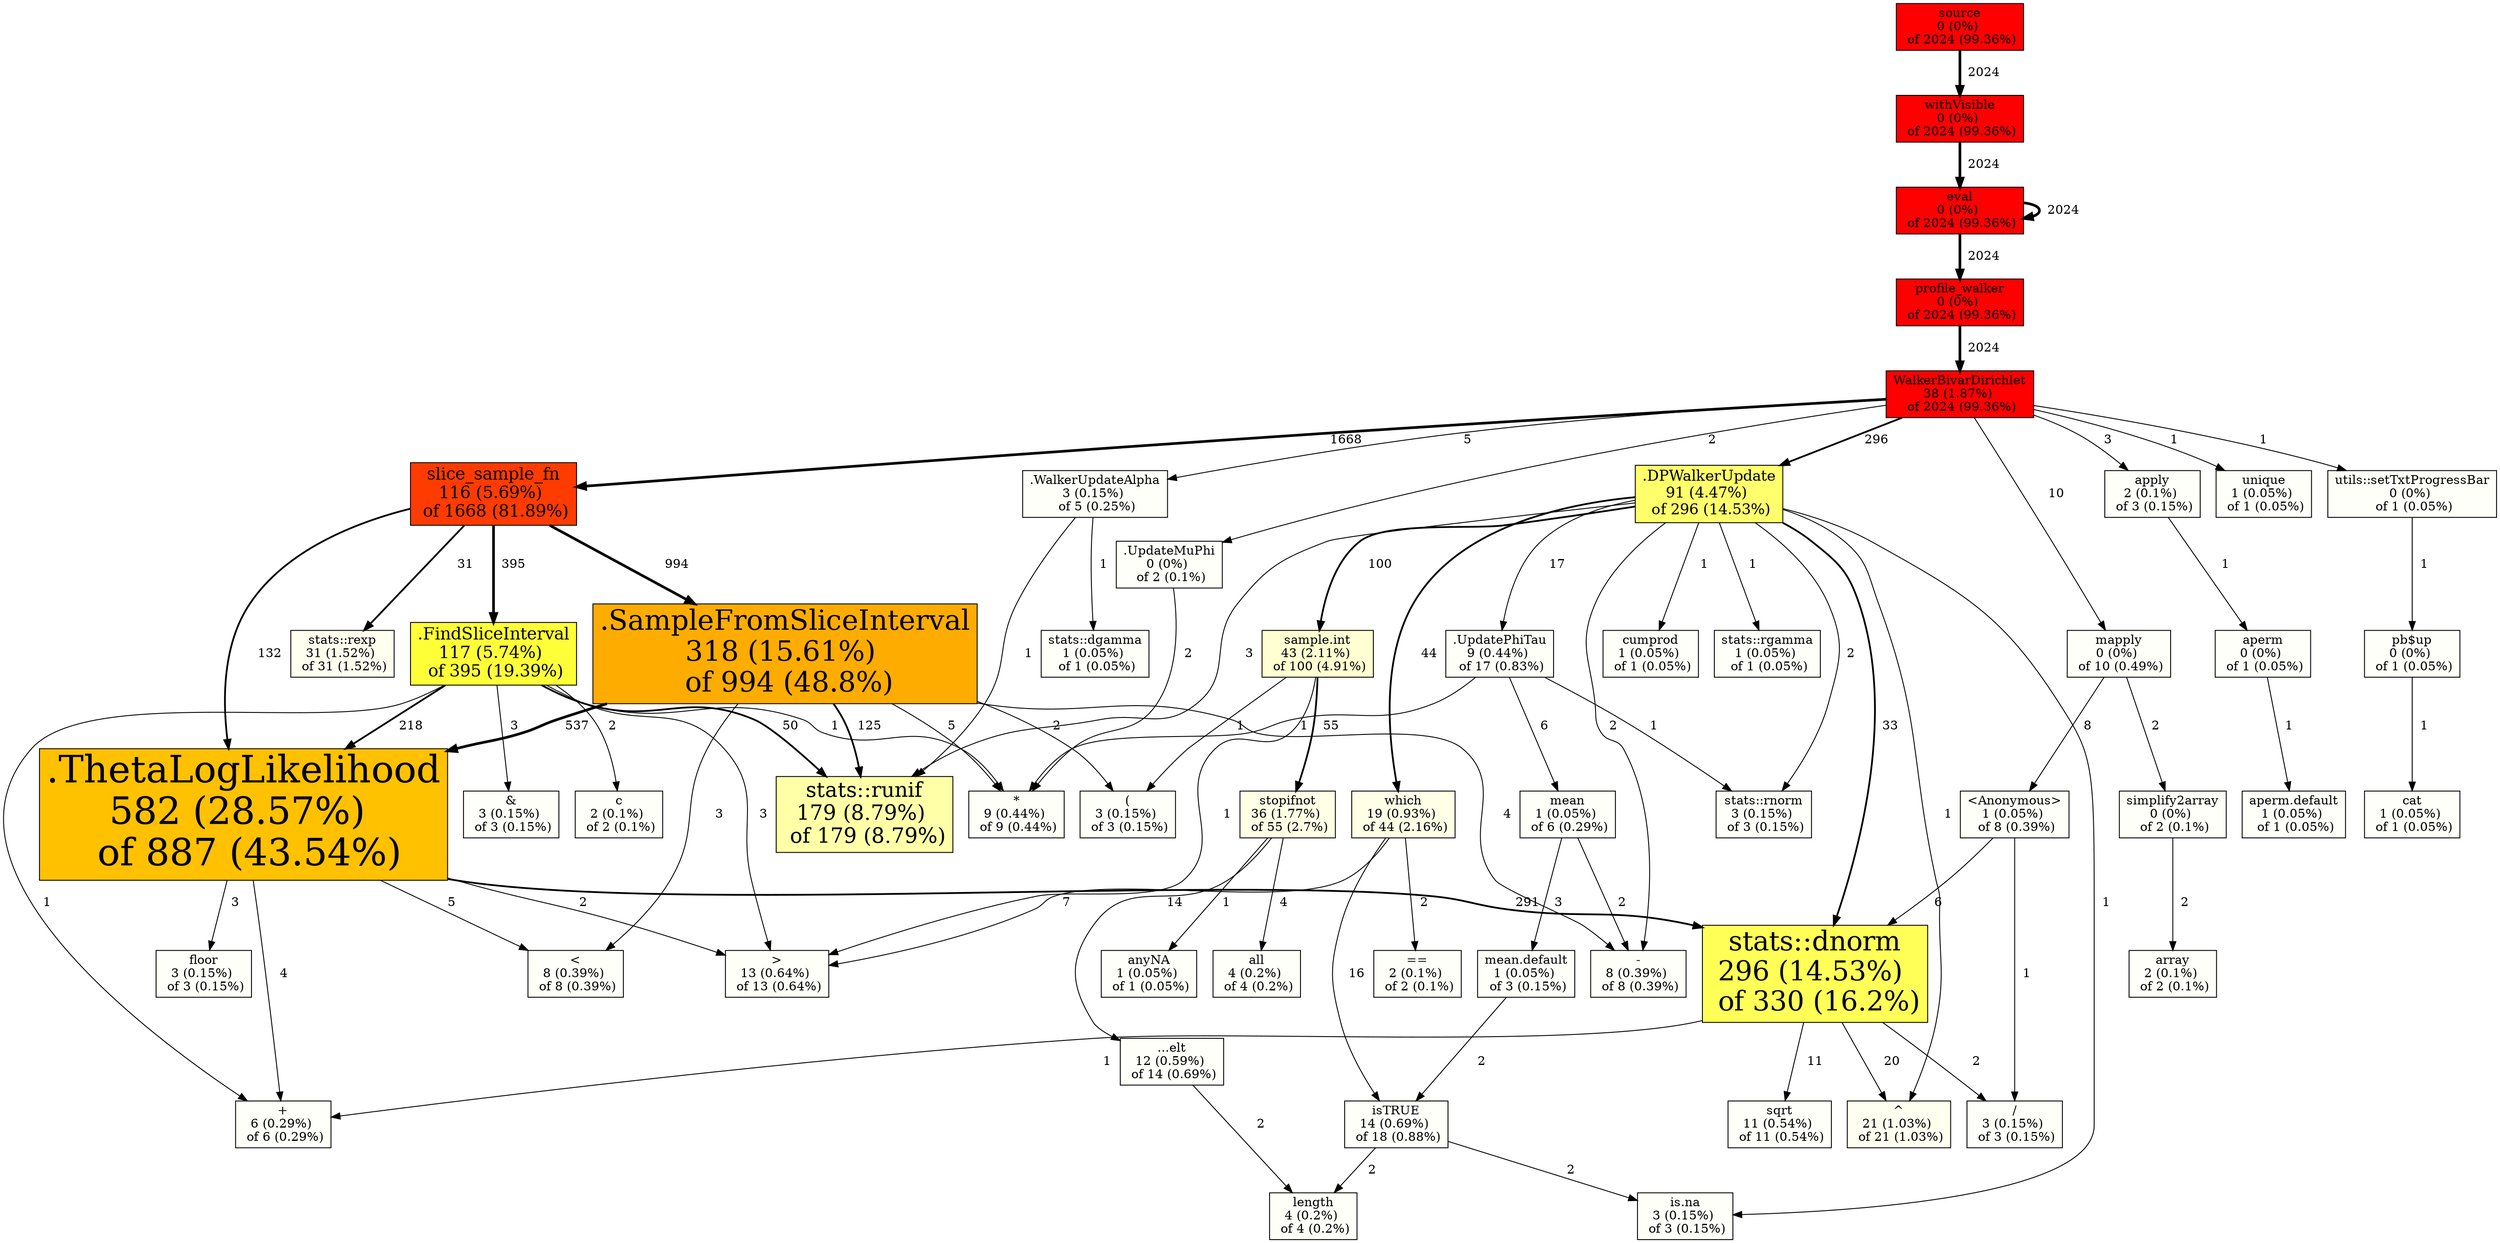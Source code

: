 digraph xyz {
rankdir=TB;
"-\n8 (0.39%) \n of 8 (0.39%)"[shape=box,style=filled,color=black,fillcolor="#FFFFFA"fontsize=14];
"...elt\n12 (0.59%) \n of 14 (0.69%)"[shape=box,style=filled,color=black,fillcolor="#FFFFFA"fontsize=14];
"...elt\n12 (0.59%) \n of 14 (0.69%)" -> "length\n4 (0.2%) \n of 4 (0.2%)"[label="  2", penwidth=1];
".DPWalkerUpdate\n91 (4.47%) \n of 296 (14.53%)"[shape=box,style=filled,color=black,fillcolor="#FFFF6B"fontsize=16.9138996094928];
".DPWalkerUpdate\n91 (4.47%) \n of 296 (14.53%)" -> "-\n8 (0.39%) \n of 8 (0.39%)"[label="  2", penwidth=1];
".DPWalkerUpdate\n91 (4.47%) \n of 296 (14.53%)" -> ".UpdatePhiTau\n9 (0.44%) \n of 17 (0.83%)"[label="  17", penwidth=1];
".DPWalkerUpdate\n91 (4.47%) \n of 296 (14.53%)" -> "^\n21 (1.03%) \n of 21 (1.03%)"[label="  1", penwidth=1];
".DPWalkerUpdate\n91 (4.47%) \n of 296 (14.53%)" -> "cumprod\n1 (0.05%) \n of 1 (0.05%)"[label="  1", penwidth=1];
".DPWalkerUpdate\n91 (4.47%) \n of 296 (14.53%)" -> "is.na\n3 (0.15%) \n of 3 (0.15%)"[label="  1", penwidth=1];
".DPWalkerUpdate\n91 (4.47%) \n of 296 (14.53%)" -> "sample.int\n43 (2.11%) \n of 100 (4.91%)"[label="  100", penwidth=2];
".DPWalkerUpdate\n91 (4.47%) \n of 296 (14.53%)" -> "stats::dnorm\n296 (14.53%) \n of 330 (16.2%)"[label="  33", penwidth=2];
".DPWalkerUpdate\n91 (4.47%) \n of 296 (14.53%)" -> "stats::rgamma\n1 (0.05%) \n of 1 (0.05%)"[label="  1", penwidth=1];
".DPWalkerUpdate\n91 (4.47%) \n of 296 (14.53%)" -> "stats::rnorm\n3 (0.15%) \n of 3 (0.15%)"[label="  2", penwidth=1];
".DPWalkerUpdate\n91 (4.47%) \n of 296 (14.53%)" -> "stats::runif\n179 (8.79%) \n of 179 (8.79%)"[label="  3", penwidth=1];
".DPWalkerUpdate\n91 (4.47%) \n of 296 (14.53%)" -> "which\n19 (0.93%) \n of 44 (2.16%)"[label="  44", penwidth=2];
".FindSliceInterval\n117 (5.74%) \n of 395 (19.39%)"[shape=box,style=filled,color=black,fillcolor="#FFFF38"fontsize=19.1666376811375];
".FindSliceInterval\n117 (5.74%) \n of 395 (19.39%)" -> ".ThetaLogLikelihood\n582 (28.57%) \n of 887 (43.54%)"[label="  218", penwidth=2];
".FindSliceInterval\n117 (5.74%) \n of 395 (19.39%)" -> "*\n9 (0.44%) \n of 9 (0.44%)"[label="  1", penwidth=1];
".FindSliceInterval\n117 (5.74%) \n of 395 (19.39%)" -> "&\n3 (0.15%) \n of 3 (0.15%)"[label="  3", penwidth=1];
".FindSliceInterval\n117 (5.74%) \n of 395 (19.39%)" -> "+\n6 (0.29%) \n of 6 (0.29%)"[label="  1", penwidth=1];
".FindSliceInterval\n117 (5.74%) \n of 395 (19.39%)" -> ">\n13 (0.64%) \n of 13 (0.64%)"[label="  3", penwidth=1];
".FindSliceInterval\n117 (5.74%) \n of 395 (19.39%)" -> "c\n2 (0.1%) \n of 2 (0.1%)"[label="  2", penwidth=1];
".FindSliceInterval\n117 (5.74%) \n of 395 (19.39%)" -> "stats::runif\n179 (8.79%) \n of 179 (8.79%)"[label="  50", penwidth=2];
".SampleFromSliceInterval\n318 (15.61%) \n of 994 (48.8%)"[shape=box,style=filled,color=black,fillcolor="#FFAC00"fontsize=31.6075940242215];
".SampleFromSliceInterval\n318 (15.61%) \n of 994 (48.8%)" -> "-\n8 (0.39%) \n of 8 (0.39%)"[label="  4", penwidth=1];
".SampleFromSliceInterval\n318 (15.61%) \n of 994 (48.8%)" -> ".ThetaLogLikelihood\n582 (28.57%) \n of 887 (43.54%)"[label="  537", penwidth=3];
".SampleFromSliceInterval\n318 (15.61%) \n of 994 (48.8%)" -> "(\n3 (0.15%) \n of 3 (0.15%)"[label="  2", penwidth=1];
".SampleFromSliceInterval\n318 (15.61%) \n of 994 (48.8%)" -> "*\n9 (0.44%) \n of 9 (0.44%)"[label="  5", penwidth=1];
".SampleFromSliceInterval\n318 (15.61%) \n of 994 (48.8%)" -> "<\n8 (0.39%) \n of 8 (0.39%)"[label="  3", penwidth=1];
".SampleFromSliceInterval\n318 (15.61%) \n of 994 (48.8%)" -> "stats::runif\n179 (8.79%) \n of 179 (8.79%)"[label="  125", penwidth=2];
".ThetaLogLikelihood\n582 (28.57%) \n of 887 (43.54%)"[shape=box,style=filled,color=black,fillcolor="#FFC100"fontsize=42.7607296476569];
".ThetaLogLikelihood\n582 (28.57%) \n of 887 (43.54%)" -> "+\n6 (0.29%) \n of 6 (0.29%)"[label="  4", penwidth=1];
".ThetaLogLikelihood\n582 (28.57%) \n of 887 (43.54%)" -> "<\n8 (0.39%) \n of 8 (0.39%)"[label="  5", penwidth=1];
".ThetaLogLikelihood\n582 (28.57%) \n of 887 (43.54%)" -> ">\n13 (0.64%) \n of 13 (0.64%)"[label="  2", penwidth=1];
".ThetaLogLikelihood\n582 (28.57%) \n of 887 (43.54%)" -> "floor\n3 (0.15%) \n of 3 (0.15%)"[label="  3", penwidth=1];
".ThetaLogLikelihood\n582 (28.57%) \n of 887 (43.54%)" -> "stats::dnorm\n296 (14.53%) \n of 330 (16.2%)"[label="  291", penwidth=2];
".UpdateMuPhi\n0 (0%) \n of 2 (0.1%)"[shape=box,style=filled,color=black,fillcolor="#FFFFFA"fontsize=14];
".UpdateMuPhi\n0 (0%) \n of 2 (0.1%)" -> "*\n9 (0.44%) \n of 9 (0.44%)"[label="  2", penwidth=1];
".UpdatePhiTau\n9 (0.44%) \n of 17 (0.83%)"[shape=box,style=filled,color=black,fillcolor="#FFFFFA"fontsize=14];
".UpdatePhiTau\n9 (0.44%) \n of 17 (0.83%)" -> "*\n9 (0.44%) \n of 9 (0.44%)"[label="  1", penwidth=1];
".UpdatePhiTau\n9 (0.44%) \n of 17 (0.83%)" -> "mean\n1 (0.05%) \n of 6 (0.29%)"[label="  6", penwidth=1];
".UpdatePhiTau\n9 (0.44%) \n of 17 (0.83%)" -> "stats::rnorm\n3 (0.15%) \n of 3 (0.15%)"[label="  1", penwidth=1];
".WalkerUpdateAlpha\n3 (0.15%) \n of 5 (0.25%)"[shape=box,style=filled,color=black,fillcolor="#FFFFFA"fontsize=14];
".WalkerUpdateAlpha\n3 (0.15%) \n of 5 (0.25%)" -> "stats::dgamma\n1 (0.05%) \n of 1 (0.05%)"[label="  1", penwidth=1];
".WalkerUpdateAlpha\n3 (0.15%) \n of 5 (0.25%)" -> "stats::runif\n179 (8.79%) \n of 179 (8.79%)"[label="  1", penwidth=1];
"(\n3 (0.15%) \n of 3 (0.15%)"[shape=box,style=filled,color=black,fillcolor="#FFFFFA"fontsize=14];
"*\n9 (0.44%) \n of 9 (0.44%)"[shape=box,style=filled,color=black,fillcolor="#FFFFFA"fontsize=14];
"/\n3 (0.15%) \n of 3 (0.15%)"[shape=box,style=filled,color=black,fillcolor="#FFFFFA"fontsize=14];
"&\n3 (0.15%) \n of 3 (0.15%)"[shape=box,style=filled,color=black,fillcolor="#FFFFFA"fontsize=14];
"^\n21 (1.03%) \n of 21 (1.03%)"[shape=box,style=filled,color=black,fillcolor="#FFFFF0"fontsize=14];
"+\n6 (0.29%) \n of 6 (0.29%)"[shape=box,style=filled,color=black,fillcolor="#FFFFFA"fontsize=14];
"<\n8 (0.39%) \n of 8 (0.39%)"[shape=box,style=filled,color=black,fillcolor="#FFFFFA"fontsize=14];
"<Anonymous>\n1 (0.05%) \n of 8 (0.39%)"[shape=box,style=filled,color=black,fillcolor="#FFFFFA"fontsize=14];
"<Anonymous>\n1 (0.05%) \n of 8 (0.39%)" -> "/\n3 (0.15%) \n of 3 (0.15%)"[label="  1", penwidth=1];
"<Anonymous>\n1 (0.05%) \n of 8 (0.39%)" -> "stats::dnorm\n296 (14.53%) \n of 330 (16.2%)"[label="  6", penwidth=1];
"==\n2 (0.1%) \n of 2 (0.1%)"[shape=box,style=filled,color=black,fillcolor="#FFFFFA"fontsize=14];
">\n13 (0.64%) \n of 13 (0.64%)"[shape=box,style=filled,color=black,fillcolor="#FFFFFA"fontsize=14];
"all\n4 (0.2%) \n of 4 (0.2%)"[shape=box,style=filled,color=black,fillcolor="#FFFFFA"fontsize=14];
"anyNA\n1 (0.05%) \n of 1 (0.05%)"[shape=box,style=filled,color=black,fillcolor="#FFFFFA"fontsize=14];
"aperm\n0 (0%) \n of 1 (0.05%)"[shape=box,style=filled,color=black,fillcolor="#FFFFFA"fontsize=14];
"aperm\n0 (0%) \n of 1 (0.05%)" -> "aperm.default\n1 (0.05%) \n of 1 (0.05%)"[label="  1", penwidth=1];
"aperm.default\n1 (0.05%) \n of 1 (0.05%)"[shape=box,style=filled,color=black,fillcolor="#FFFFFA"fontsize=14];
"apply\n2 (0.1%) \n of 3 (0.15%)"[shape=box,style=filled,color=black,fillcolor="#FFFFFA"fontsize=14];
"apply\n2 (0.1%) \n of 3 (0.15%)" -> "aperm\n0 (0%) \n of 1 (0.05%)"[label="  1", penwidth=1];
"array\n2 (0.1%) \n of 2 (0.1%)"[shape=box,style=filled,color=black,fillcolor="#FFFFFA"fontsize=14];
"c\n2 (0.1%) \n of 2 (0.1%)"[shape=box,style=filled,color=black,fillcolor="#FFFFFA"fontsize=14];
"cat\n1 (0.05%) \n of 1 (0.05%)"[shape=box,style=filled,color=black,fillcolor="#FFFFFA"fontsize=14];
"cumprod\n1 (0.05%) \n of 1 (0.05%)"[shape=box,style=filled,color=black,fillcolor="#FFFFFA"fontsize=14];
"eval\n0 (0%) \n of 2024 (99.36%)"[shape=box,style=filled,color=black,fillcolor="#FF0000"fontsize=14];
"eval\n0 (0%) \n of 2024 (99.36%)" -> "eval\n0 (0%) \n of 2024 (99.36%)"[label="  2024", penwidth=3];
"eval\n0 (0%) \n of 2024 (99.36%)" -> "profile_walker\n0 (0%) \n of 2024 (99.36%)"[label="  2024", penwidth=3];
"floor\n3 (0.15%) \n of 3 (0.15%)"[shape=box,style=filled,color=black,fillcolor="#FFFFFA"fontsize=14];
"is.na\n3 (0.15%) \n of 3 (0.15%)"[shape=box,style=filled,color=black,fillcolor="#FFFFFA"fontsize=14];
"isTRUE\n14 (0.69%) \n of 18 (0.88%)"[shape=box,style=filled,color=black,fillcolor="#FFFFFA"fontsize=14];
"isTRUE\n14 (0.69%) \n of 18 (0.88%)" -> "is.na\n3 (0.15%) \n of 3 (0.15%)"[label="  2", penwidth=1];
"isTRUE\n14 (0.69%) \n of 18 (0.88%)" -> "length\n4 (0.2%) \n of 4 (0.2%)"[label="  2", penwidth=1];
"length\n4 (0.2%) \n of 4 (0.2%)"[shape=box,style=filled,color=black,fillcolor="#FFFFFA"fontsize=14];
"mapply\n0 (0%) \n of 10 (0.49%)"[shape=box,style=filled,color=black,fillcolor="#FFFFFA"fontsize=14];
"mapply\n0 (0%) \n of 10 (0.49%)" -> "<Anonymous>\n1 (0.05%) \n of 8 (0.39%)"[label="  8", penwidth=1];
"mapply\n0 (0%) \n of 10 (0.49%)" -> "simplify2array\n0 (0%) \n of 2 (0.1%)"[label="  2", penwidth=1];
"mean\n1 (0.05%) \n of 6 (0.29%)"[shape=box,style=filled,color=black,fillcolor="#FFFFFA"fontsize=14];
"mean\n1 (0.05%) \n of 6 (0.29%)" -> "-\n8 (0.39%) \n of 8 (0.39%)"[label="  2", penwidth=1];
"mean\n1 (0.05%) \n of 6 (0.29%)" -> "mean.default\n1 (0.05%) \n of 3 (0.15%)"[label="  3", penwidth=1];
"mean.default\n1 (0.05%) \n of 3 (0.15%)"[shape=box,style=filled,color=black,fillcolor="#FFFFFA"fontsize=14];
"mean.default\n1 (0.05%) \n of 3 (0.15%)" -> "isTRUE\n14 (0.69%) \n of 18 (0.88%)"[label="  2", penwidth=1];
"pb$up\n0 (0%) \n of 1 (0.05%)"[shape=box,style=filled,color=black,fillcolor="#FFFFFA"fontsize=14];
"pb$up\n0 (0%) \n of 1 (0.05%)" -> "cat\n1 (0.05%) \n of 1 (0.05%)"[label="  1", penwidth=1];
"profile_walker\n0 (0%) \n of 2024 (99.36%)"[shape=box,style=filled,color=black,fillcolor="#FF0000"fontsize=14];
"profile_walker\n0 (0%) \n of 2024 (99.36%)" -> "WalkerBivarDirichlet\n38 (1.87%) \n of 2024 (99.36%)"[label="  2024", penwidth=3];
"sample.int\n43 (2.11%) \n of 100 (4.91%)"[shape=box,style=filled,color=black,fillcolor="#FFFFD1"fontsize=14];
"sample.int\n43 (2.11%) \n of 100 (4.91%)" -> "(\n3 (0.15%) \n of 3 (0.15%)"[label="  1", penwidth=1];
"sample.int\n43 (2.11%) \n of 100 (4.91%)" -> ">\n13 (0.64%) \n of 13 (0.64%)"[label="  1", penwidth=1];
"sample.int\n43 (2.11%) \n of 100 (4.91%)" -> "stopifnot\n36 (1.77%) \n of 55 (2.7%)"[label="  55", penwidth=2];
"simplify2array\n0 (0%) \n of 2 (0.1%)"[shape=box,style=filled,color=black,fillcolor="#FFFFFA"fontsize=14];
"simplify2array\n0 (0%) \n of 2 (0.1%)" -> "array\n2 (0.1%) \n of 2 (0.1%)"[label="  2", penwidth=1];
"slice_sample_fn\n116 (5.69%) \n of 1668 (81.89%)"[shape=box,style=filled,color=black,fillcolor="#FF3B00"fontsize=19.0829767070025];
"slice_sample_fn\n116 (5.69%) \n of 1668 (81.89%)" -> ".FindSliceInterval\n117 (5.74%) \n of 395 (19.39%)"[label="  395", penwidth=3];
"slice_sample_fn\n116 (5.69%) \n of 1668 (81.89%)" -> ".SampleFromSliceInterval\n318 (15.61%) \n of 994 (48.8%)"[label="  994", penwidth=3];
"slice_sample_fn\n116 (5.69%) \n of 1668 (81.89%)" -> ".ThetaLogLikelihood\n582 (28.57%) \n of 887 (43.54%)"[label="  132", penwidth=2];
"slice_sample_fn\n116 (5.69%) \n of 1668 (81.89%)" -> "stats::rexp\n31 (1.52%) \n of 31 (1.52%)"[label="  31", penwidth=2];
"source\n0 (0%) \n of 2024 (99.36%)"[shape=box,style=filled,color=black,fillcolor="#FF0000"fontsize=14];
"source\n0 (0%) \n of 2024 (99.36%)" -> "withVisible\n0 (0%) \n of 2024 (99.36%)"[label="  2024", penwidth=3];
"sqrt\n11 (0.54%) \n of 11 (0.54%)"[shape=box,style=filled,color=black,fillcolor="#FFFFFA"fontsize=14];
"stats::dgamma\n1 (0.05%) \n of 1 (0.05%)"[shape=box,style=filled,color=black,fillcolor="#FFFFFA"fontsize=14];
"stats::dnorm\n296 (14.53%) \n of 330 (16.2%)"[shape=box,style=filled,color=black,fillcolor="#FFFF57"fontsize=30.4945896840735];
"stats::dnorm\n296 (14.53%) \n of 330 (16.2%)" -> "/\n3 (0.15%) \n of 3 (0.15%)"[label="  2", penwidth=1];
"stats::dnorm\n296 (14.53%) \n of 330 (16.2%)" -> "^\n21 (1.03%) \n of 21 (1.03%)"[label="  20", penwidth=1];
"stats::dnorm\n296 (14.53%) \n of 330 (16.2%)" -> "+\n6 (0.29%) \n of 6 (0.29%)"[label="  1", penwidth=1];
"stats::dnorm\n296 (14.53%) \n of 330 (16.2%)" -> "sqrt\n11 (0.54%) \n of 11 (0.54%)"[label="  11", penwidth=1];
"stats::rexp\n31 (1.52%) \n of 31 (1.52%)"[shape=box,style=filled,color=black,fillcolor="#FFFFF0"fontsize=14];
"stats::rgamma\n1 (0.05%) \n of 1 (0.05%)"[shape=box,style=filled,color=black,fillcolor="#FFFFFA"fontsize=14];
"stats::rnorm\n3 (0.15%) \n of 3 (0.15%)"[shape=box,style=filled,color=black,fillcolor="#FFFFFA"fontsize=14];
"stats::runif\n179 (8.79%) \n of 179 (8.79%)"[shape=box,style=filled,color=black,fillcolor="#FFFFA8"fontsize=23.7183473285977];
"stopifnot\n36 (1.77%) \n of 55 (2.7%)"[shape=box,style=filled,color=black,fillcolor="#FFFFE6"fontsize=14];
"stopifnot\n36 (1.77%) \n of 55 (2.7%)" -> "...elt\n12 (0.59%) \n of 14 (0.69%)"[label="  14", penwidth=1];
"stopifnot\n36 (1.77%) \n of 55 (2.7%)" -> "all\n4 (0.2%) \n of 4 (0.2%)"[label="  4", penwidth=1];
"stopifnot\n36 (1.77%) \n of 55 (2.7%)" -> "anyNA\n1 (0.05%) \n of 1 (0.05%)"[label="  1", penwidth=1];
"unique\n1 (0.05%) \n of 1 (0.05%)"[shape=box,style=filled,color=black,fillcolor="#FFFFFA"fontsize=14];
"utils::setTxtProgressBar\n0 (0%) \n of 1 (0.05%)"[shape=box,style=filled,color=black,fillcolor="#FFFFFA"fontsize=14];
"utils::setTxtProgressBar\n0 (0%) \n of 1 (0.05%)" -> "pb$up\n0 (0%) \n of 1 (0.05%)"[label="  1", penwidth=1];
"WalkerBivarDirichlet\n38 (1.87%) \n of 2024 (99.36%)"[shape=box,style=filled,color=black,fillcolor="#FF0000"fontsize=14];
"WalkerBivarDirichlet\n38 (1.87%) \n of 2024 (99.36%)" -> ".DPWalkerUpdate\n91 (4.47%) \n of 296 (14.53%)"[label="  296", penwidth=2];
"WalkerBivarDirichlet\n38 (1.87%) \n of 2024 (99.36%)" -> ".UpdateMuPhi\n0 (0%) \n of 2 (0.1%)"[label="  2", penwidth=1];
"WalkerBivarDirichlet\n38 (1.87%) \n of 2024 (99.36%)" -> ".WalkerUpdateAlpha\n3 (0.15%) \n of 5 (0.25%)"[label="  5", penwidth=1];
"WalkerBivarDirichlet\n38 (1.87%) \n of 2024 (99.36%)" -> "apply\n2 (0.1%) \n of 3 (0.15%)"[label="  3", penwidth=1];
"WalkerBivarDirichlet\n38 (1.87%) \n of 2024 (99.36%)" -> "mapply\n0 (0%) \n of 10 (0.49%)"[label="  10", penwidth=1];
"WalkerBivarDirichlet\n38 (1.87%) \n of 2024 (99.36%)" -> "slice_sample_fn\n116 (5.69%) \n of 1668 (81.89%)"[label="  1668", penwidth=3];
"WalkerBivarDirichlet\n38 (1.87%) \n of 2024 (99.36%)" -> "unique\n1 (0.05%) \n of 1 (0.05%)"[label="  1", penwidth=1];
"WalkerBivarDirichlet\n38 (1.87%) \n of 2024 (99.36%)" -> "utils::setTxtProgressBar\n0 (0%) \n of 1 (0.05%)"[label="  1", penwidth=1];
"which\n19 (0.93%) \n of 44 (2.16%)"[shape=box,style=filled,color=black,fillcolor="#FFFFE6"fontsize=14];
"which\n19 (0.93%) \n of 44 (2.16%)" -> "==\n2 (0.1%) \n of 2 (0.1%)"[label="  2", penwidth=1];
"which\n19 (0.93%) \n of 44 (2.16%)" -> ">\n13 (0.64%) \n of 13 (0.64%)"[label="  7", penwidth=1];
"which\n19 (0.93%) \n of 44 (2.16%)" -> "isTRUE\n14 (0.69%) \n of 18 (0.88%)"[label="  16", penwidth=1];
"withVisible\n0 (0%) \n of 2024 (99.36%)"[shape=box,style=filled,color=black,fillcolor="#FF0000"fontsize=14];
"withVisible\n0 (0%) \n of 2024 (99.36%)" -> "eval\n0 (0%) \n of 2024 (99.36%)"[label="  2024", penwidth=3];
}